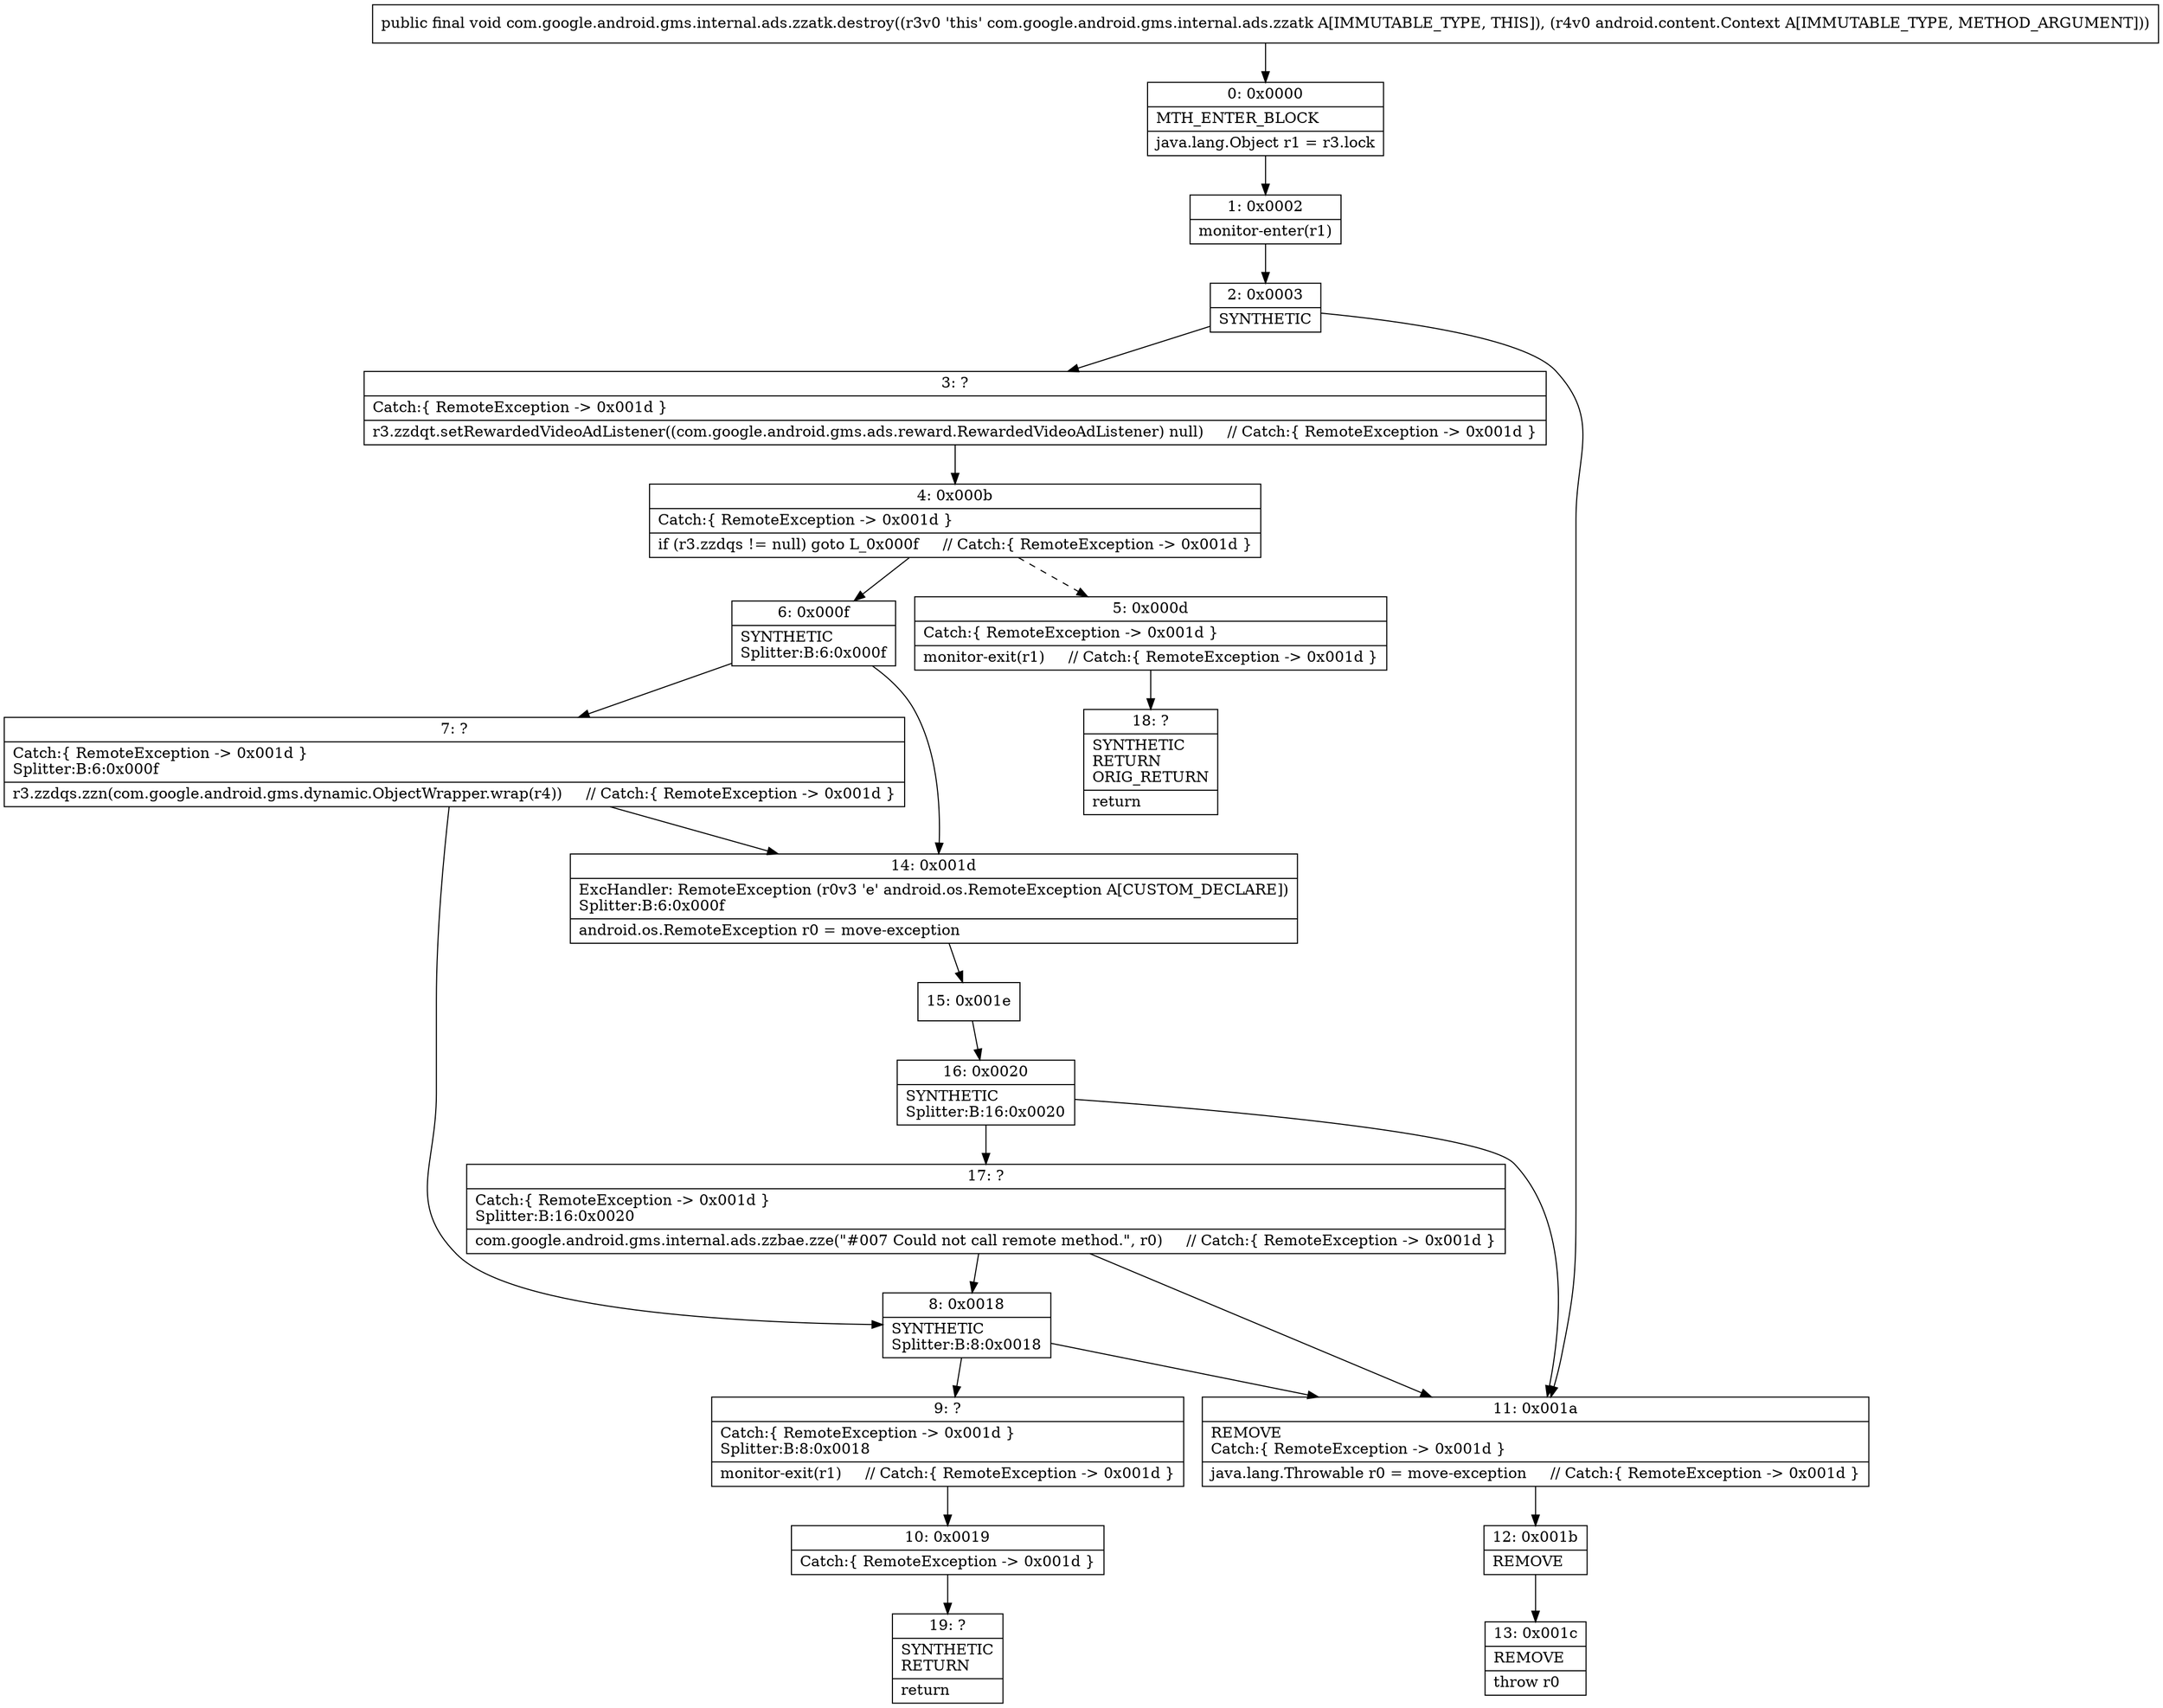 digraph "CFG forcom.google.android.gms.internal.ads.zzatk.destroy(Landroid\/content\/Context;)V" {
Node_0 [shape=record,label="{0\:\ 0x0000|MTH_ENTER_BLOCK\l|java.lang.Object r1 = r3.lock\l}"];
Node_1 [shape=record,label="{1\:\ 0x0002|monitor\-enter(r1)\l}"];
Node_2 [shape=record,label="{2\:\ 0x0003|SYNTHETIC\l}"];
Node_3 [shape=record,label="{3\:\ ?|Catch:\{ RemoteException \-\> 0x001d \}\l|r3.zzdqt.setRewardedVideoAdListener((com.google.android.gms.ads.reward.RewardedVideoAdListener) null)     \/\/ Catch:\{ RemoteException \-\> 0x001d \}\l}"];
Node_4 [shape=record,label="{4\:\ 0x000b|Catch:\{ RemoteException \-\> 0x001d \}\l|if (r3.zzdqs != null) goto L_0x000f     \/\/ Catch:\{ RemoteException \-\> 0x001d \}\l}"];
Node_5 [shape=record,label="{5\:\ 0x000d|Catch:\{ RemoteException \-\> 0x001d \}\l|monitor\-exit(r1)     \/\/ Catch:\{ RemoteException \-\> 0x001d \}\l}"];
Node_6 [shape=record,label="{6\:\ 0x000f|SYNTHETIC\lSplitter:B:6:0x000f\l}"];
Node_7 [shape=record,label="{7\:\ ?|Catch:\{ RemoteException \-\> 0x001d \}\lSplitter:B:6:0x000f\l|r3.zzdqs.zzn(com.google.android.gms.dynamic.ObjectWrapper.wrap(r4))     \/\/ Catch:\{ RemoteException \-\> 0x001d \}\l}"];
Node_8 [shape=record,label="{8\:\ 0x0018|SYNTHETIC\lSplitter:B:8:0x0018\l}"];
Node_9 [shape=record,label="{9\:\ ?|Catch:\{ RemoteException \-\> 0x001d \}\lSplitter:B:8:0x0018\l|monitor\-exit(r1)     \/\/ Catch:\{ RemoteException \-\> 0x001d \}\l}"];
Node_10 [shape=record,label="{10\:\ 0x0019|Catch:\{ RemoteException \-\> 0x001d \}\l}"];
Node_11 [shape=record,label="{11\:\ 0x001a|REMOVE\lCatch:\{ RemoteException \-\> 0x001d \}\l|java.lang.Throwable r0 = move\-exception     \/\/ Catch:\{ RemoteException \-\> 0x001d \}\l}"];
Node_12 [shape=record,label="{12\:\ 0x001b|REMOVE\l}"];
Node_13 [shape=record,label="{13\:\ 0x001c|REMOVE\l|throw r0\l}"];
Node_14 [shape=record,label="{14\:\ 0x001d|ExcHandler: RemoteException (r0v3 'e' android.os.RemoteException A[CUSTOM_DECLARE])\lSplitter:B:6:0x000f\l|android.os.RemoteException r0 = move\-exception\l}"];
Node_15 [shape=record,label="{15\:\ 0x001e}"];
Node_16 [shape=record,label="{16\:\ 0x0020|SYNTHETIC\lSplitter:B:16:0x0020\l}"];
Node_17 [shape=record,label="{17\:\ ?|Catch:\{ RemoteException \-\> 0x001d \}\lSplitter:B:16:0x0020\l|com.google.android.gms.internal.ads.zzbae.zze(\"#007 Could not call remote method.\", r0)     \/\/ Catch:\{ RemoteException \-\> 0x001d \}\l}"];
Node_18 [shape=record,label="{18\:\ ?|SYNTHETIC\lRETURN\lORIG_RETURN\l|return\l}"];
Node_19 [shape=record,label="{19\:\ ?|SYNTHETIC\lRETURN\l|return\l}"];
MethodNode[shape=record,label="{public final void com.google.android.gms.internal.ads.zzatk.destroy((r3v0 'this' com.google.android.gms.internal.ads.zzatk A[IMMUTABLE_TYPE, THIS]), (r4v0 android.content.Context A[IMMUTABLE_TYPE, METHOD_ARGUMENT])) }"];
MethodNode -> Node_0;
Node_0 -> Node_1;
Node_1 -> Node_2;
Node_2 -> Node_3;
Node_2 -> Node_11;
Node_3 -> Node_4;
Node_4 -> Node_5[style=dashed];
Node_4 -> Node_6;
Node_5 -> Node_18;
Node_6 -> Node_7;
Node_6 -> Node_14;
Node_7 -> Node_8;
Node_7 -> Node_14;
Node_8 -> Node_9;
Node_8 -> Node_11;
Node_9 -> Node_10;
Node_10 -> Node_19;
Node_11 -> Node_12;
Node_12 -> Node_13;
Node_14 -> Node_15;
Node_15 -> Node_16;
Node_16 -> Node_17;
Node_16 -> Node_11;
Node_17 -> Node_11;
Node_17 -> Node_8;
}

